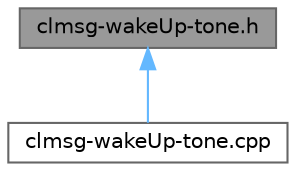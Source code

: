 digraph "clmsg-wakeUp-tone.h"
{
 // LATEX_PDF_SIZE
  bgcolor="transparent";
  edge [fontname=Helvetica,fontsize=10,labelfontname=Helvetica,labelfontsize=10];
  node [fontname=Helvetica,fontsize=10,shape=box,height=0.2,width=0.4];
  Node1 [id="Node000001",label="clmsg-wakeUp-tone.h",height=0.2,width=0.4,color="gray40", fillcolor="grey60", style="filled", fontcolor="black",tooltip="Provides the implementation of the CrossLayerMessage that represent the WakeUP tone for data PHY laye..."];
  Node1 -> Node2 [id="edge1_Node000001_Node000002",dir="back",color="steelblue1",style="solid",tooltip=" "];
  Node2 [id="Node000002",label="clmsg-wakeUp-tone.cpp",height=0.2,width=0.4,color="grey40", fillcolor="white", style="filled",URL="$clmsg-wakeUp-tone_8cpp.html",tooltip="Provides the implementation of the CrossLayerMessage that represent the WakeUP tone for data PHY laye..."];
}
